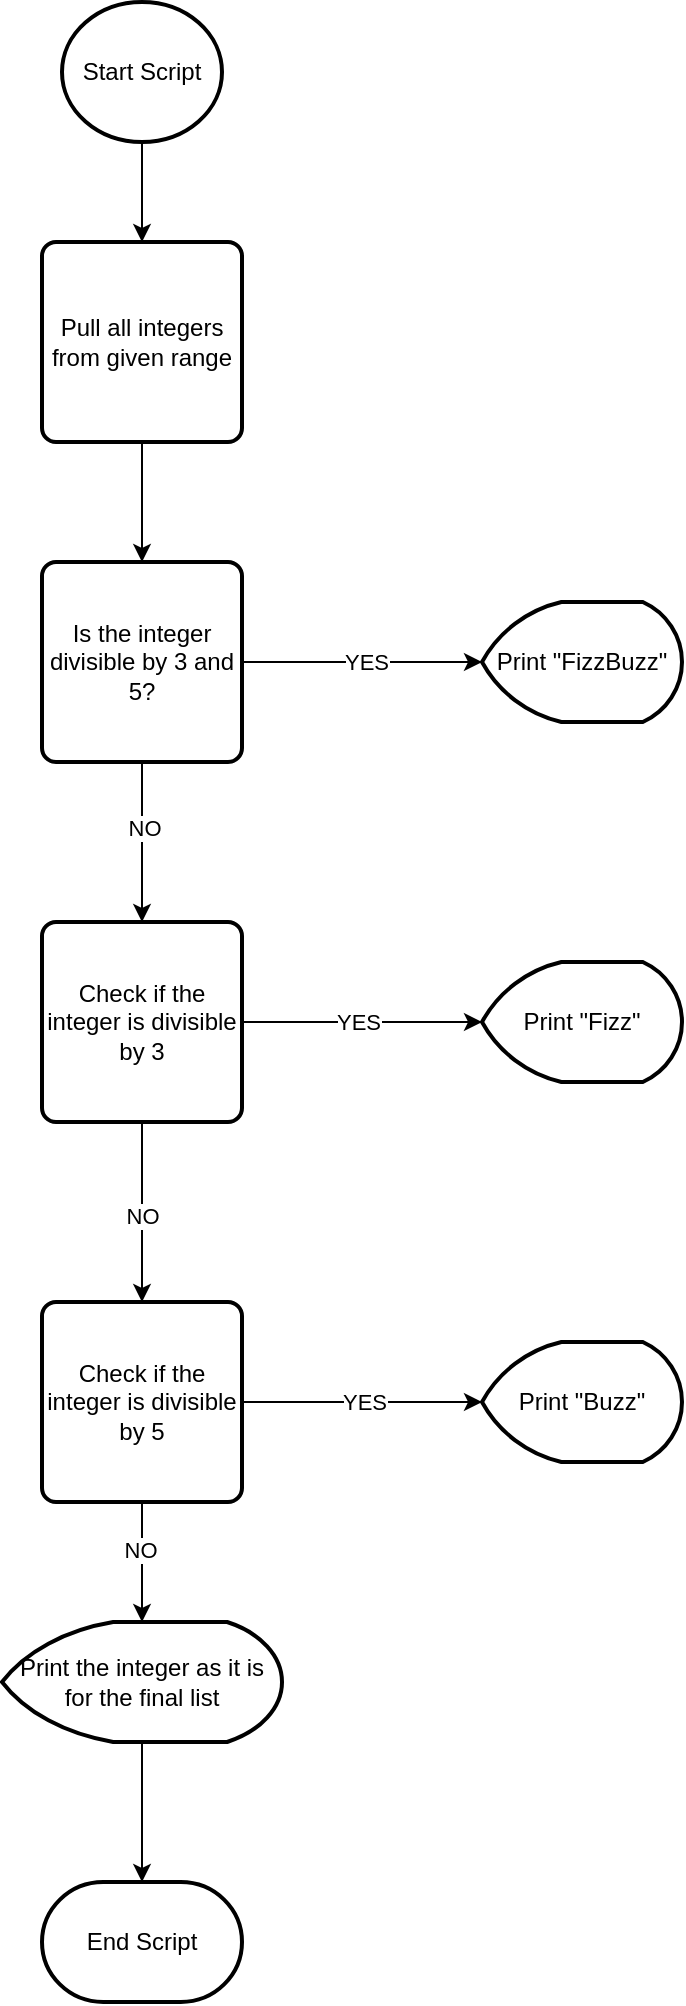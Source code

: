 <mxfile version="26.2.2">
  <diagram name="Page-1" id="brBEUqNJTSuv4uB-S7kD">
    <mxGraphModel dx="2068" dy="1201" grid="1" gridSize="10" guides="1" tooltips="1" connect="1" arrows="1" fold="1" page="1" pageScale="1" pageWidth="850" pageHeight="1100" math="0" shadow="0">
      <root>
        <mxCell id="0" />
        <mxCell id="1" parent="0" />
        <mxCell id="HpTzZNP1h1cwOHwuWqJo-12" value="" style="edgeStyle=orthogonalEdgeStyle;rounded=0;orthogonalLoop=1;jettySize=auto;html=1;" edge="1" parent="1" source="HpTzZNP1h1cwOHwuWqJo-1" target="HpTzZNP1h1cwOHwuWqJo-11">
          <mxGeometry relative="1" as="geometry" />
        </mxCell>
        <mxCell id="HpTzZNP1h1cwOHwuWqJo-1" value="Start Script" style="strokeWidth=2;html=1;shape=mxgraph.flowchart.start_2;whiteSpace=wrap;" vertex="1" parent="1">
          <mxGeometry x="370" y="20" width="80" height="70" as="geometry" />
        </mxCell>
        <mxCell id="HpTzZNP1h1cwOHwuWqJo-15" style="edgeStyle=orthogonalEdgeStyle;rounded=0;orthogonalLoop=1;jettySize=auto;html=1;entryX=0.5;entryY=0;entryDx=0;entryDy=0;" edge="1" parent="1" source="HpTzZNP1h1cwOHwuWqJo-2" target="HpTzZNP1h1cwOHwuWqJo-4">
          <mxGeometry relative="1" as="geometry" />
        </mxCell>
        <mxCell id="HpTzZNP1h1cwOHwuWqJo-22" value="NO" style="edgeLabel;html=1;align=center;verticalAlign=middle;resizable=0;points=[];" vertex="1" connectable="0" parent="HpTzZNP1h1cwOHwuWqJo-15">
          <mxGeometry x="-0.175" y="1" relative="1" as="geometry">
            <mxPoint as="offset" />
          </mxGeometry>
        </mxCell>
        <mxCell id="HpTzZNP1h1cwOHwuWqJo-2" value="Is the integer divisible by 3 and 5?" style="rounded=1;whiteSpace=wrap;html=1;absoluteArcSize=1;arcSize=14;strokeWidth=2;" vertex="1" parent="1">
          <mxGeometry x="360" y="300" width="100" height="100" as="geometry" />
        </mxCell>
        <mxCell id="HpTzZNP1h1cwOHwuWqJo-3" value="Print &quot;FizzBuzz&quot;" style="strokeWidth=2;html=1;shape=mxgraph.flowchart.display;whiteSpace=wrap;" vertex="1" parent="1">
          <mxGeometry x="580" y="320" width="100" height="60" as="geometry" />
        </mxCell>
        <mxCell id="HpTzZNP1h1cwOHwuWqJo-17" style="edgeStyle=orthogonalEdgeStyle;rounded=0;orthogonalLoop=1;jettySize=auto;html=1;entryX=0.5;entryY=0;entryDx=0;entryDy=0;" edge="1" parent="1" source="HpTzZNP1h1cwOHwuWqJo-4" target="HpTzZNP1h1cwOHwuWqJo-6">
          <mxGeometry relative="1" as="geometry" />
        </mxCell>
        <mxCell id="HpTzZNP1h1cwOHwuWqJo-24" value="NO" style="edgeLabel;html=1;align=center;verticalAlign=middle;resizable=0;points=[];" vertex="1" connectable="0" parent="HpTzZNP1h1cwOHwuWqJo-17">
          <mxGeometry x="0.044" relative="1" as="geometry">
            <mxPoint as="offset" />
          </mxGeometry>
        </mxCell>
        <mxCell id="HpTzZNP1h1cwOHwuWqJo-4" value="Check if the integer is divisible by 3" style="rounded=1;whiteSpace=wrap;html=1;absoluteArcSize=1;arcSize=14;strokeWidth=2;" vertex="1" parent="1">
          <mxGeometry x="360" y="480" width="100" height="100" as="geometry" />
        </mxCell>
        <mxCell id="HpTzZNP1h1cwOHwuWqJo-5" value="Print &quot;Fizz&quot;" style="strokeWidth=2;html=1;shape=mxgraph.flowchart.display;whiteSpace=wrap;" vertex="1" parent="1">
          <mxGeometry x="580" y="500" width="100" height="60" as="geometry" />
        </mxCell>
        <mxCell id="HpTzZNP1h1cwOHwuWqJo-6" value="Check if the integer is divisible by 5" style="rounded=1;whiteSpace=wrap;html=1;absoluteArcSize=1;arcSize=14;strokeWidth=2;" vertex="1" parent="1">
          <mxGeometry x="360" y="670" width="100" height="100" as="geometry" />
        </mxCell>
        <mxCell id="HpTzZNP1h1cwOHwuWqJo-7" value="Print &quot;Buzz&quot;" style="strokeWidth=2;html=1;shape=mxgraph.flowchart.display;whiteSpace=wrap;" vertex="1" parent="1">
          <mxGeometry x="580" y="690" width="100" height="60" as="geometry" />
        </mxCell>
        <mxCell id="HpTzZNP1h1cwOHwuWqJo-8" value="Print the integer as it is for the final list" style="strokeWidth=2;html=1;shape=mxgraph.flowchart.display;whiteSpace=wrap;" vertex="1" parent="1">
          <mxGeometry x="340" y="830" width="140" height="60" as="geometry" />
        </mxCell>
        <mxCell id="HpTzZNP1h1cwOHwuWqJo-9" value="End Script" style="strokeWidth=2;html=1;shape=mxgraph.flowchart.terminator;whiteSpace=wrap;" vertex="1" parent="1">
          <mxGeometry x="360" y="960" width="100" height="60" as="geometry" />
        </mxCell>
        <mxCell id="HpTzZNP1h1cwOHwuWqJo-13" value="" style="edgeStyle=orthogonalEdgeStyle;rounded=0;orthogonalLoop=1;jettySize=auto;html=1;" edge="1" parent="1" source="HpTzZNP1h1cwOHwuWqJo-11" target="HpTzZNP1h1cwOHwuWqJo-2">
          <mxGeometry relative="1" as="geometry" />
        </mxCell>
        <mxCell id="HpTzZNP1h1cwOHwuWqJo-11" value="Pull all integers from given range" style="rounded=1;whiteSpace=wrap;html=1;absoluteArcSize=1;arcSize=14;strokeWidth=2;" vertex="1" parent="1">
          <mxGeometry x="360" y="140" width="100" height="100" as="geometry" />
        </mxCell>
        <mxCell id="HpTzZNP1h1cwOHwuWqJo-14" style="edgeStyle=orthogonalEdgeStyle;rounded=0;orthogonalLoop=1;jettySize=auto;html=1;entryX=0;entryY=0.5;entryDx=0;entryDy=0;entryPerimeter=0;" edge="1" parent="1" source="HpTzZNP1h1cwOHwuWqJo-2" target="HpTzZNP1h1cwOHwuWqJo-3">
          <mxGeometry relative="1" as="geometry" />
        </mxCell>
        <mxCell id="HpTzZNP1h1cwOHwuWqJo-21" value="YES" style="edgeLabel;html=1;align=center;verticalAlign=middle;resizable=0;points=[];" vertex="1" connectable="0" parent="HpTzZNP1h1cwOHwuWqJo-14">
          <mxGeometry x="0.033" y="-3" relative="1" as="geometry">
            <mxPoint y="-3" as="offset" />
          </mxGeometry>
        </mxCell>
        <mxCell id="HpTzZNP1h1cwOHwuWqJo-16" style="edgeStyle=orthogonalEdgeStyle;rounded=0;orthogonalLoop=1;jettySize=auto;html=1;entryX=0;entryY=0.5;entryDx=0;entryDy=0;entryPerimeter=0;" edge="1" parent="1" source="HpTzZNP1h1cwOHwuWqJo-4" target="HpTzZNP1h1cwOHwuWqJo-5">
          <mxGeometry relative="1" as="geometry" />
        </mxCell>
        <mxCell id="HpTzZNP1h1cwOHwuWqJo-23" value="YES" style="edgeLabel;html=1;align=center;verticalAlign=middle;resizable=0;points=[];" vertex="1" connectable="0" parent="HpTzZNP1h1cwOHwuWqJo-16">
          <mxGeometry x="-0.033" y="3" relative="1" as="geometry">
            <mxPoint y="3" as="offset" />
          </mxGeometry>
        </mxCell>
        <mxCell id="HpTzZNP1h1cwOHwuWqJo-18" style="edgeStyle=orthogonalEdgeStyle;rounded=0;orthogonalLoop=1;jettySize=auto;html=1;entryX=0;entryY=0.5;entryDx=0;entryDy=0;entryPerimeter=0;" edge="1" parent="1" source="HpTzZNP1h1cwOHwuWqJo-6" target="HpTzZNP1h1cwOHwuWqJo-7">
          <mxGeometry relative="1" as="geometry" />
        </mxCell>
        <mxCell id="HpTzZNP1h1cwOHwuWqJo-25" value="YES" style="edgeLabel;html=1;align=center;verticalAlign=middle;resizable=0;points=[];" vertex="1" connectable="0" parent="HpTzZNP1h1cwOHwuWqJo-18">
          <mxGeometry x="0.017" y="-5" relative="1" as="geometry">
            <mxPoint y="-5" as="offset" />
          </mxGeometry>
        </mxCell>
        <mxCell id="HpTzZNP1h1cwOHwuWqJo-19" style="edgeStyle=orthogonalEdgeStyle;rounded=0;orthogonalLoop=1;jettySize=auto;html=1;entryX=0.5;entryY=0;entryDx=0;entryDy=0;entryPerimeter=0;" edge="1" parent="1" source="HpTzZNP1h1cwOHwuWqJo-6" target="HpTzZNP1h1cwOHwuWqJo-8">
          <mxGeometry relative="1" as="geometry" />
        </mxCell>
        <mxCell id="HpTzZNP1h1cwOHwuWqJo-26" value="NO" style="edgeLabel;html=1;align=center;verticalAlign=middle;resizable=0;points=[];" vertex="1" connectable="0" parent="HpTzZNP1h1cwOHwuWqJo-19">
          <mxGeometry x="-0.2" y="-1" relative="1" as="geometry">
            <mxPoint as="offset" />
          </mxGeometry>
        </mxCell>
        <mxCell id="HpTzZNP1h1cwOHwuWqJo-20" style="edgeStyle=orthogonalEdgeStyle;rounded=0;orthogonalLoop=1;jettySize=auto;html=1;entryX=0.5;entryY=0;entryDx=0;entryDy=0;entryPerimeter=0;" edge="1" parent="1" source="HpTzZNP1h1cwOHwuWqJo-8" target="HpTzZNP1h1cwOHwuWqJo-9">
          <mxGeometry relative="1" as="geometry" />
        </mxCell>
      </root>
    </mxGraphModel>
  </diagram>
</mxfile>
